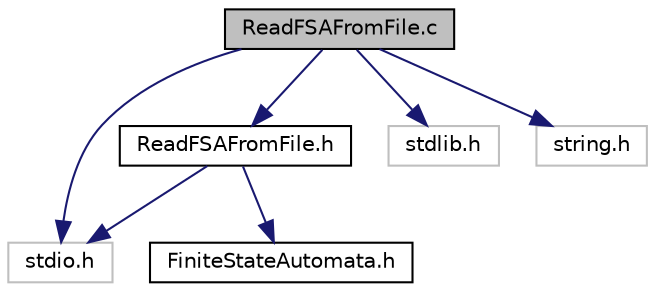 digraph "ReadFSAFromFile.c"
{
  edge [fontname="Helvetica",fontsize="10",labelfontname="Helvetica",labelfontsize="10"];
  node [fontname="Helvetica",fontsize="10",shape=record];
  Node1 [label="ReadFSAFromFile.c",height=0.2,width=0.4,color="black", fillcolor="grey75", style="filled", fontcolor="black"];
  Node1 -> Node2 [color="midnightblue",fontsize="10",style="solid"];
  Node2 [label="stdio.h",height=0.2,width=0.4,color="grey75", fillcolor="white", style="filled"];
  Node1 -> Node3 [color="midnightblue",fontsize="10",style="solid"];
  Node3 [label="ReadFSAFromFile.h",height=0.2,width=0.4,color="black", fillcolor="white", style="filled",URL="$ReadFSAFromFile_8h.html"];
  Node3 -> Node4 [color="midnightblue",fontsize="10",style="solid"];
  Node4 [label="FiniteStateAutomata.h",height=0.2,width=0.4,color="black", fillcolor="white", style="filled",URL="$FiniteStateAutomata_8h.html"];
  Node3 -> Node2 [color="midnightblue",fontsize="10",style="solid"];
  Node1 -> Node5 [color="midnightblue",fontsize="10",style="solid"];
  Node5 [label="stdlib.h",height=0.2,width=0.4,color="grey75", fillcolor="white", style="filled"];
  Node1 -> Node6 [color="midnightblue",fontsize="10",style="solid"];
  Node6 [label="string.h",height=0.2,width=0.4,color="grey75", fillcolor="white", style="filled"];
}
